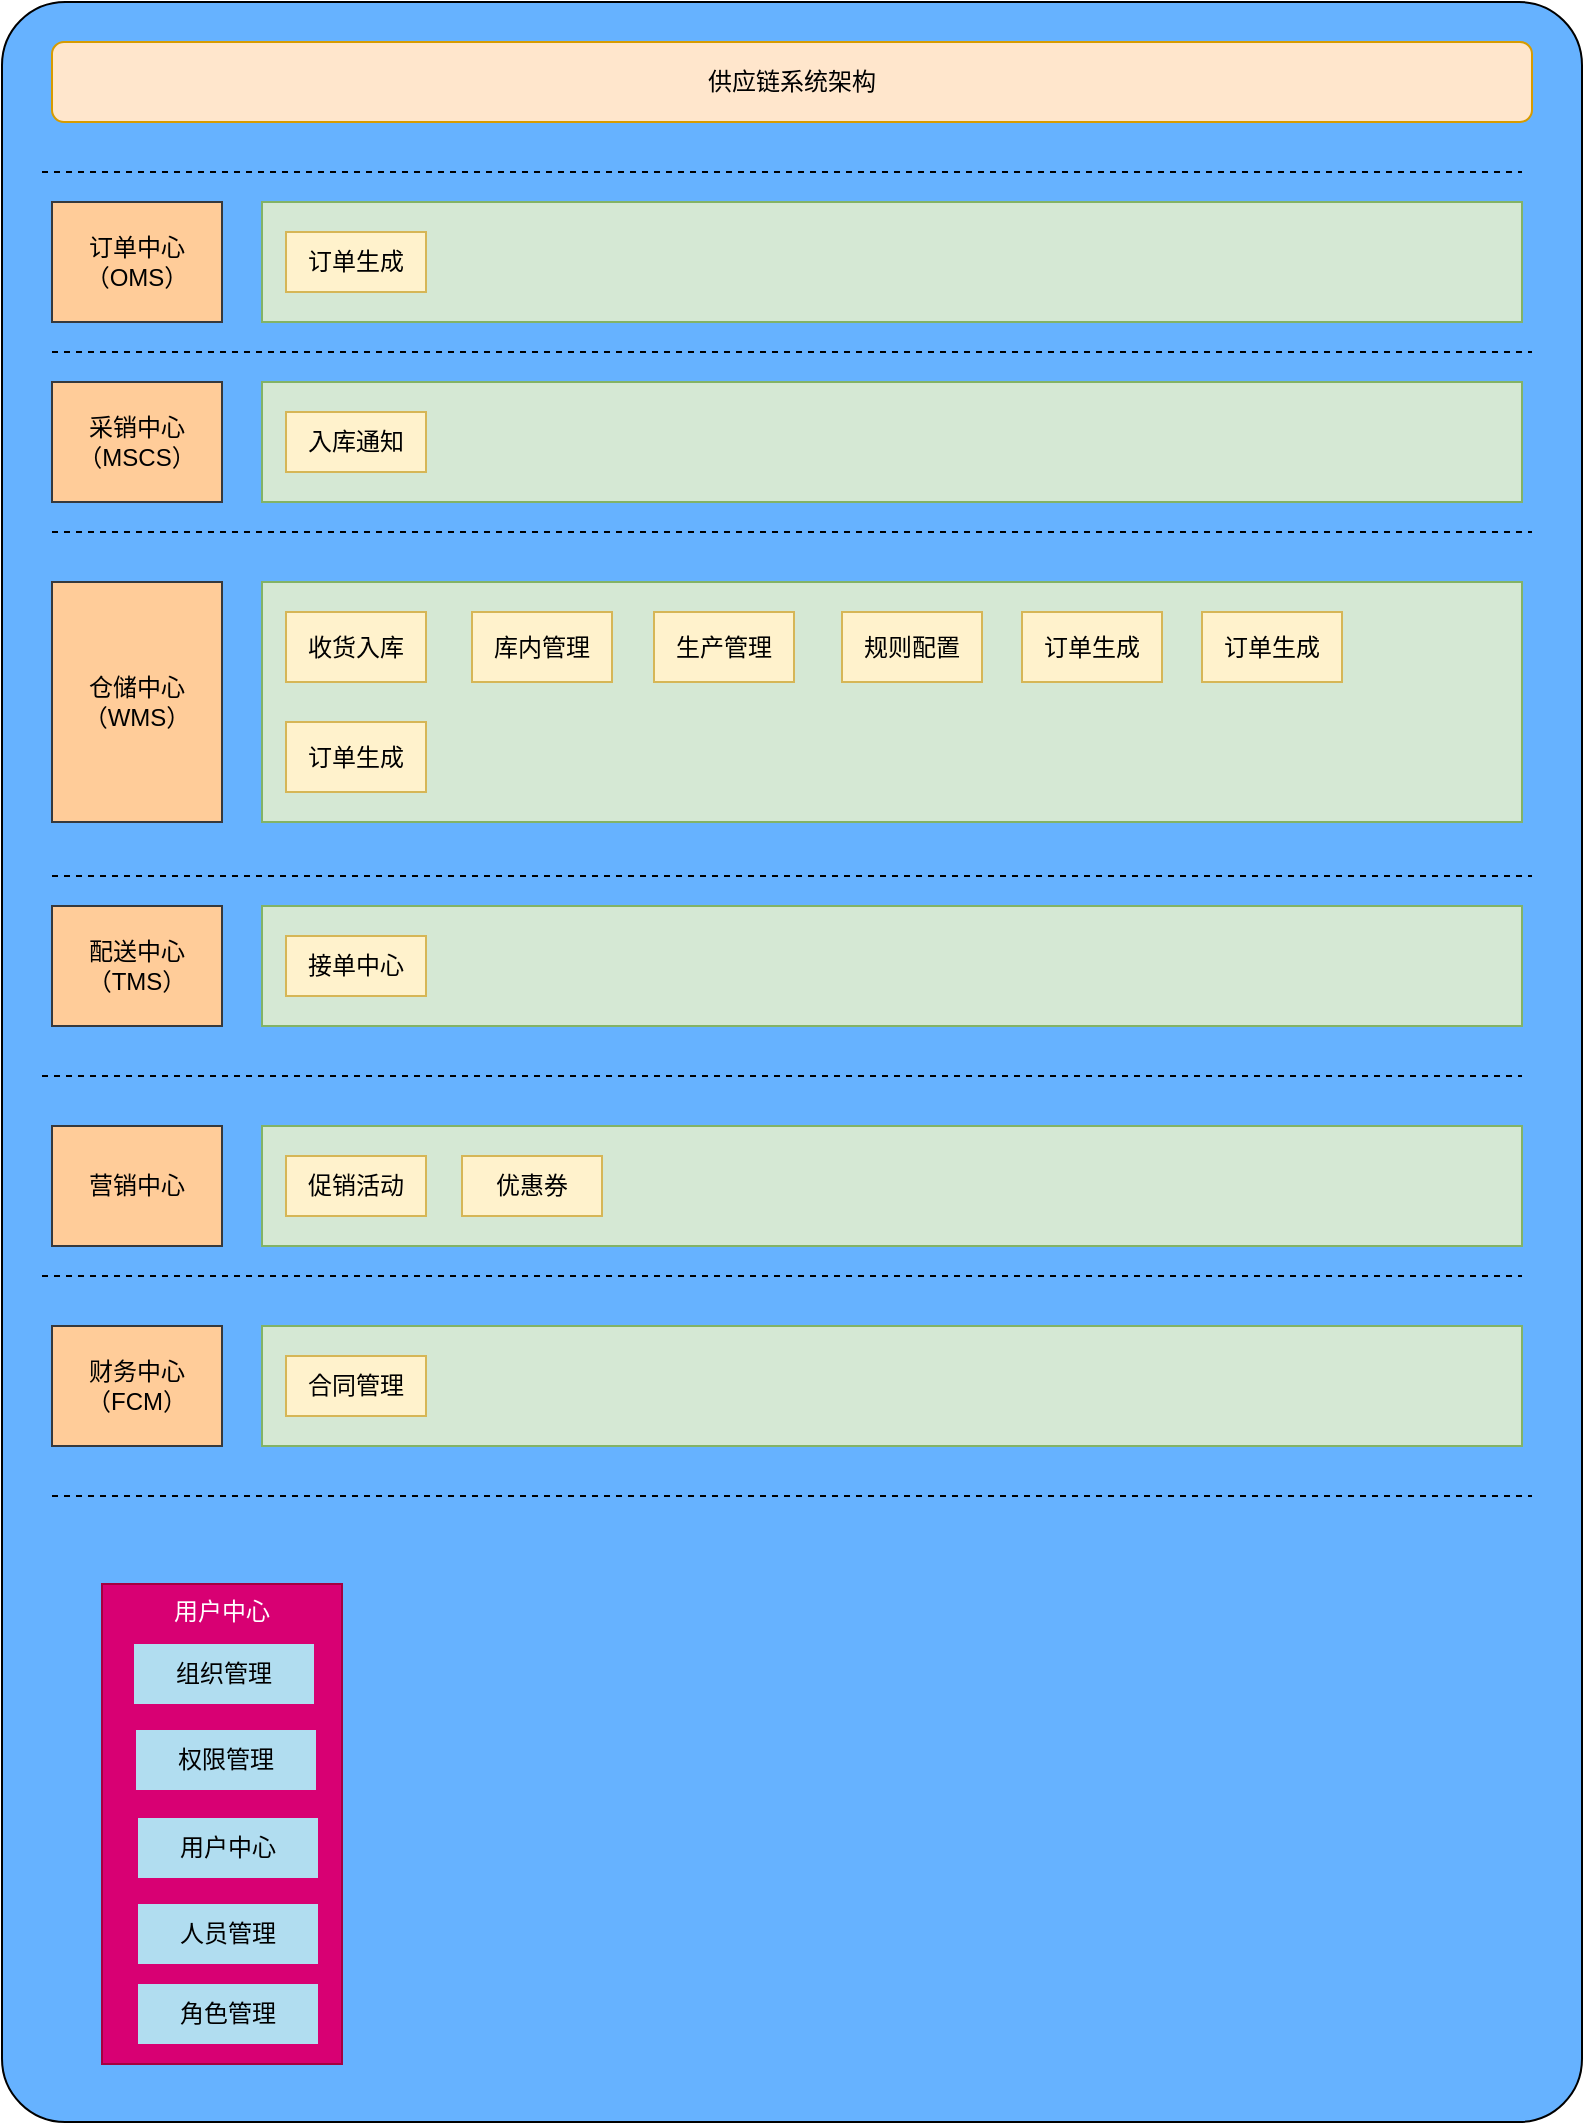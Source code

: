 <mxfile version="24.8.1">
  <diagram name="Page-1" id="fiOHf0aOf6tLpXEe_5U5">
    <mxGraphModel dx="795" dy="573" grid="1" gridSize="10" guides="1" tooltips="1" connect="1" arrows="1" fold="1" page="1" pageScale="1" pageWidth="827" pageHeight="1169" math="0" shadow="0">
      <root>
        <mxCell id="0" />
        <mxCell id="1" parent="0" />
        <mxCell id="2IcEwk2Fln2rbUlLr_ks-1" value="" style="rounded=1;whiteSpace=wrap;html=1;spacing=2;arcSize=4;fillColor=#66B2FF;" vertex="1" parent="1">
          <mxGeometry x="30" y="190" width="790" height="1060" as="geometry" />
        </mxCell>
        <mxCell id="2IcEwk2Fln2rbUlLr_ks-2" value="供应链系统架构" style="rounded=1;whiteSpace=wrap;html=1;fillColor=#ffe6cc;strokeColor=#d79b00;" vertex="1" parent="1">
          <mxGeometry x="55" y="210" width="740" height="40" as="geometry" />
        </mxCell>
        <mxCell id="2IcEwk2Fln2rbUlLr_ks-3" value="订单中心&lt;br&gt;（OMS）" style="rounded=0;whiteSpace=wrap;html=1;fillColor=#ffcc99;strokeColor=#36393d;" vertex="1" parent="1">
          <mxGeometry x="55" y="290" width="85" height="60" as="geometry" />
        </mxCell>
        <mxCell id="2IcEwk2Fln2rbUlLr_ks-4" value="采销中心&lt;br&gt;（MSCS）" style="rounded=0;whiteSpace=wrap;html=1;fillColor=#ffcc99;strokeColor=#36393d;" vertex="1" parent="1">
          <mxGeometry x="55" y="380" width="85" height="60" as="geometry" />
        </mxCell>
        <mxCell id="2IcEwk2Fln2rbUlLr_ks-5" value="仓储中心&lt;br&gt;（WMS）" style="rounded=0;whiteSpace=wrap;html=1;fillColor=#ffcc99;strokeColor=#36393d;" vertex="1" parent="1">
          <mxGeometry x="55" y="480" width="85" height="120" as="geometry" />
        </mxCell>
        <mxCell id="2IcEwk2Fln2rbUlLr_ks-6" value="配送中心&lt;br&gt;（TMS）" style="rounded=0;whiteSpace=wrap;html=1;fillColor=#ffcc99;strokeColor=#36393d;" vertex="1" parent="1">
          <mxGeometry x="55" y="642" width="85" height="60" as="geometry" />
        </mxCell>
        <mxCell id="2IcEwk2Fln2rbUlLr_ks-7" value="营销中心" style="rounded=0;whiteSpace=wrap;html=1;fillColor=#ffcc99;strokeColor=#36393d;" vertex="1" parent="1">
          <mxGeometry x="55" y="752" width="85" height="60" as="geometry" />
        </mxCell>
        <mxCell id="2IcEwk2Fln2rbUlLr_ks-8" value="财务中心&lt;br&gt;（FCM）" style="rounded=0;whiteSpace=wrap;html=1;fillColor=#ffcc99;strokeColor=#36393d;" vertex="1" parent="1">
          <mxGeometry x="55" y="852" width="85" height="60" as="geometry" />
        </mxCell>
        <mxCell id="2IcEwk2Fln2rbUlLr_ks-9" value="用户中心" style="rounded=0;whiteSpace=wrap;html=1;fillColor=#d80073;fontColor=#ffffff;strokeColor=#A50040;align=center;horizontal=1;verticalAlign=top;" vertex="1" parent="1">
          <mxGeometry x="80" y="981" width="120" height="240" as="geometry" />
        </mxCell>
        <mxCell id="2IcEwk2Fln2rbUlLr_ks-10" value="组织管理" style="rounded=0;whiteSpace=wrap;html=1;fillColor=#b1ddf0;strokeColor=none;" vertex="1" parent="1">
          <mxGeometry x="96" y="1011" width="90" height="30" as="geometry" />
        </mxCell>
        <mxCell id="2IcEwk2Fln2rbUlLr_ks-11" value="用户中心" style="rounded=0;whiteSpace=wrap;html=1;fillColor=#b1ddf0;strokeColor=none;" vertex="1" parent="1">
          <mxGeometry x="98" y="1098" width="90" height="30" as="geometry" />
        </mxCell>
        <mxCell id="2IcEwk2Fln2rbUlLr_ks-12" value="人员管理" style="rounded=0;whiteSpace=wrap;html=1;fillColor=#b1ddf0;strokeColor=none;" vertex="1" parent="1">
          <mxGeometry x="98" y="1141" width="90" height="30" as="geometry" />
        </mxCell>
        <mxCell id="2IcEwk2Fln2rbUlLr_ks-13" value="权限管理" style="rounded=0;whiteSpace=wrap;html=1;fillColor=#b1ddf0;strokeColor=none;" vertex="1" parent="1">
          <mxGeometry x="97" y="1054" width="90" height="30" as="geometry" />
        </mxCell>
        <mxCell id="2IcEwk2Fln2rbUlLr_ks-14" value="角色管理" style="rounded=0;whiteSpace=wrap;html=1;fillColor=#b1ddf0;strokeColor=none;" vertex="1" parent="1">
          <mxGeometry x="98" y="1181" width="90" height="30" as="geometry" />
        </mxCell>
        <mxCell id="2IcEwk2Fln2rbUlLr_ks-16" value="" style="line;strokeWidth=1;html=1;dashed=1;" vertex="1" parent="1">
          <mxGeometry x="50" y="270" width="740" height="10" as="geometry" />
        </mxCell>
        <mxCell id="2IcEwk2Fln2rbUlLr_ks-17" value="" style="rounded=0;whiteSpace=wrap;html=1;fillColor=#d5e8d4;strokeColor=#82b366;" vertex="1" parent="1">
          <mxGeometry x="160" y="290" width="630" height="60" as="geometry" />
        </mxCell>
        <mxCell id="2IcEwk2Fln2rbUlLr_ks-18" value="订单生成" style="rounded=0;whiteSpace=wrap;html=1;fillColor=#fff2cc;strokeColor=#d6b656;" vertex="1" parent="1">
          <mxGeometry x="172" y="305" width="70" height="30" as="geometry" />
        </mxCell>
        <mxCell id="2IcEwk2Fln2rbUlLr_ks-19" value="" style="line;strokeWidth=1;html=1;dashed=1;" vertex="1" parent="1">
          <mxGeometry x="55" y="360" width="740" height="10" as="geometry" />
        </mxCell>
        <mxCell id="2IcEwk2Fln2rbUlLr_ks-20" value="" style="line;strokeWidth=1;html=1;dashed=1;" vertex="1" parent="1">
          <mxGeometry x="55" y="450" width="740" height="10" as="geometry" />
        </mxCell>
        <mxCell id="2IcEwk2Fln2rbUlLr_ks-21" value="" style="line;strokeWidth=1;html=1;dashed=1;" vertex="1" parent="1">
          <mxGeometry x="55" y="622" width="740" height="10" as="geometry" />
        </mxCell>
        <mxCell id="2IcEwk2Fln2rbUlLr_ks-22" value="" style="line;strokeWidth=1;html=1;dashed=1;" vertex="1" parent="1">
          <mxGeometry x="50" y="722" width="740" height="10" as="geometry" />
        </mxCell>
        <mxCell id="2IcEwk2Fln2rbUlLr_ks-23" value="" style="line;strokeWidth=1;html=1;dashed=1;" vertex="1" parent="1">
          <mxGeometry x="50" y="822" width="740" height="10" as="geometry" />
        </mxCell>
        <mxCell id="2IcEwk2Fln2rbUlLr_ks-24" value="" style="line;strokeWidth=1;html=1;dashed=1;" vertex="1" parent="1">
          <mxGeometry x="55" y="932" width="740" height="10" as="geometry" />
        </mxCell>
        <mxCell id="2IcEwk2Fln2rbUlLr_ks-29" value="" style="rounded=0;whiteSpace=wrap;html=1;fillColor=#d5e8d4;strokeColor=#82b366;" vertex="1" parent="1">
          <mxGeometry x="160" y="380" width="630" height="60" as="geometry" />
        </mxCell>
        <mxCell id="2IcEwk2Fln2rbUlLr_ks-30" value="入库通知" style="rounded=0;whiteSpace=wrap;html=1;fillColor=#fff2cc;strokeColor=#d6b656;" vertex="1" parent="1">
          <mxGeometry x="172" y="395" width="70" height="30" as="geometry" />
        </mxCell>
        <mxCell id="2IcEwk2Fln2rbUlLr_ks-31" value="" style="rounded=0;whiteSpace=wrap;html=1;fillColor=#d5e8d4;strokeColor=#82b366;" vertex="1" parent="1">
          <mxGeometry x="160" y="480" width="630" height="120" as="geometry" />
        </mxCell>
        <mxCell id="2IcEwk2Fln2rbUlLr_ks-32" value="收货入库" style="rounded=0;whiteSpace=wrap;html=1;fillColor=#fff2cc;strokeColor=#d6b656;" vertex="1" parent="1">
          <mxGeometry x="172" y="495" width="70" height="35" as="geometry" />
        </mxCell>
        <mxCell id="2IcEwk2Fln2rbUlLr_ks-33" value="" style="rounded=0;whiteSpace=wrap;html=1;fillColor=#d5e8d4;strokeColor=#82b366;" vertex="1" parent="1">
          <mxGeometry x="160" y="642" width="630" height="60" as="geometry" />
        </mxCell>
        <mxCell id="2IcEwk2Fln2rbUlLr_ks-34" value="接单中心" style="rounded=0;whiteSpace=wrap;html=1;fillColor=#fff2cc;strokeColor=#d6b656;" vertex="1" parent="1">
          <mxGeometry x="172" y="657" width="70" height="30" as="geometry" />
        </mxCell>
        <mxCell id="2IcEwk2Fln2rbUlLr_ks-35" value="" style="rounded=0;whiteSpace=wrap;html=1;fillColor=#d5e8d4;strokeColor=#82b366;" vertex="1" parent="1">
          <mxGeometry x="160" y="752" width="630" height="60" as="geometry" />
        </mxCell>
        <mxCell id="2IcEwk2Fln2rbUlLr_ks-36" value="促销活动" style="rounded=0;whiteSpace=wrap;html=1;fillColor=#fff2cc;strokeColor=#d6b656;" vertex="1" parent="1">
          <mxGeometry x="172" y="767" width="70" height="30" as="geometry" />
        </mxCell>
        <mxCell id="2IcEwk2Fln2rbUlLr_ks-37" value="" style="rounded=0;whiteSpace=wrap;html=1;fillColor=#d5e8d4;strokeColor=#82b366;" vertex="1" parent="1">
          <mxGeometry x="160" y="852" width="630" height="60" as="geometry" />
        </mxCell>
        <mxCell id="2IcEwk2Fln2rbUlLr_ks-38" value="合同管理" style="rounded=0;whiteSpace=wrap;html=1;fillColor=#fff2cc;strokeColor=#d6b656;" vertex="1" parent="1">
          <mxGeometry x="172" y="867" width="70" height="30" as="geometry" />
        </mxCell>
        <mxCell id="2IcEwk2Fln2rbUlLr_ks-39" value="订单生成" style="rounded=0;whiteSpace=wrap;html=1;fillColor=#fff2cc;strokeColor=#d6b656;" vertex="1" parent="1">
          <mxGeometry x="172" y="550" width="70" height="35" as="geometry" />
        </mxCell>
        <mxCell id="2IcEwk2Fln2rbUlLr_ks-40" value="库内管理" style="rounded=0;whiteSpace=wrap;html=1;fillColor=#fff2cc;strokeColor=#d6b656;" vertex="1" parent="1">
          <mxGeometry x="265" y="495" width="70" height="35" as="geometry" />
        </mxCell>
        <mxCell id="2IcEwk2Fln2rbUlLr_ks-41" value="生产管理" style="rounded=0;whiteSpace=wrap;html=1;fillColor=#fff2cc;strokeColor=#d6b656;" vertex="1" parent="1">
          <mxGeometry x="356" y="495" width="70" height="35" as="geometry" />
        </mxCell>
        <mxCell id="2IcEwk2Fln2rbUlLr_ks-42" value="规则配置" style="rounded=0;whiteSpace=wrap;html=1;fillColor=#fff2cc;strokeColor=#d6b656;" vertex="1" parent="1">
          <mxGeometry x="450" y="495" width="70" height="35" as="geometry" />
        </mxCell>
        <mxCell id="2IcEwk2Fln2rbUlLr_ks-43" value="订单生成" style="rounded=0;whiteSpace=wrap;html=1;fillColor=#fff2cc;strokeColor=#d6b656;" vertex="1" parent="1">
          <mxGeometry x="540" y="495" width="70" height="35" as="geometry" />
        </mxCell>
        <mxCell id="2IcEwk2Fln2rbUlLr_ks-44" value="订单生成" style="rounded=0;whiteSpace=wrap;html=1;fillColor=#fff2cc;strokeColor=#d6b656;" vertex="1" parent="1">
          <mxGeometry x="630" y="495" width="70" height="35" as="geometry" />
        </mxCell>
        <mxCell id="2IcEwk2Fln2rbUlLr_ks-45" value="优惠券" style="rounded=0;whiteSpace=wrap;html=1;fillColor=#fff2cc;strokeColor=#d6b656;" vertex="1" parent="1">
          <mxGeometry x="260" y="767" width="70" height="30" as="geometry" />
        </mxCell>
      </root>
    </mxGraphModel>
  </diagram>
</mxfile>
